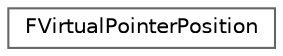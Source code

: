 digraph "Graphical Class Hierarchy"
{
 // INTERACTIVE_SVG=YES
 // LATEX_PDF_SIZE
  bgcolor="transparent";
  edge [fontname=Helvetica,fontsize=10,labelfontname=Helvetica,labelfontsize=10];
  node [fontname=Helvetica,fontsize=10,shape=box,height=0.2,width=0.4];
  rankdir="LR";
  Node0 [id="Node000000",label="FVirtualPointerPosition",height=0.2,width=0.4,color="grey40", fillcolor="white", style="filled",URL="$dc/d91/structFVirtualPointerPosition.html",tooltip="Represents the current and last cursor position in a \"virtual window\" for events that are routed to w..."];
}
